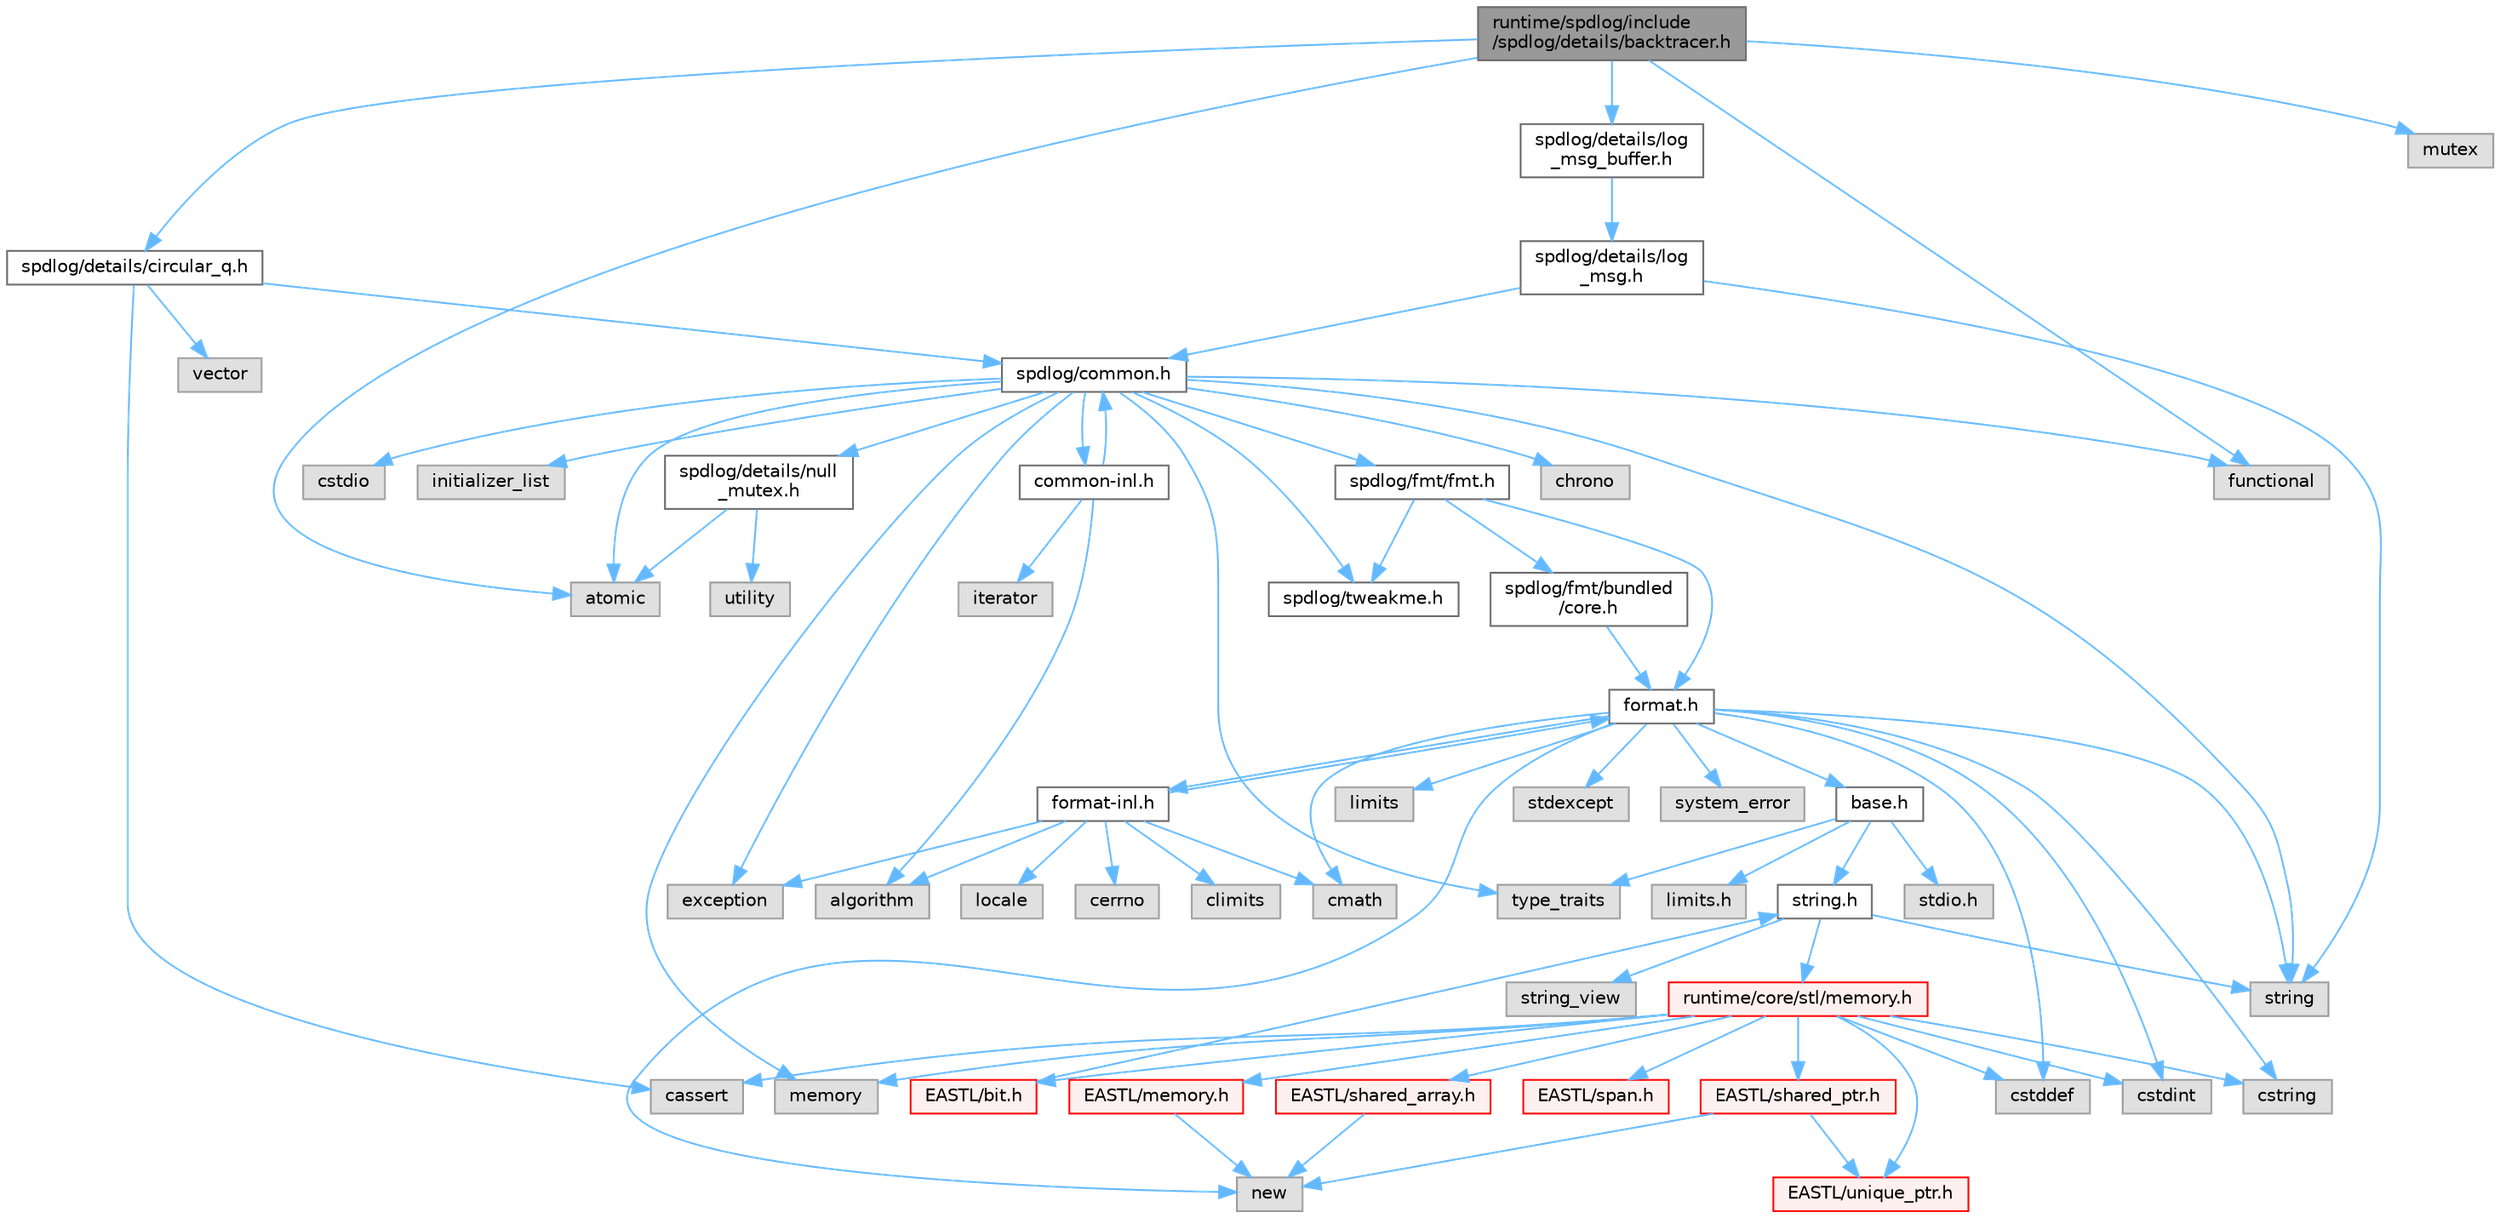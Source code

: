 digraph "runtime/spdlog/include/spdlog/details/backtracer.h"
{
 // LATEX_PDF_SIZE
  bgcolor="transparent";
  edge [fontname=Helvetica,fontsize=10,labelfontname=Helvetica,labelfontsize=10];
  node [fontname=Helvetica,fontsize=10,shape=box,height=0.2,width=0.4];
  Node1 [id="Node000001",label="runtime/spdlog/include\l/spdlog/details/backtracer.h",height=0.2,width=0.4,color="gray40", fillcolor="grey60", style="filled", fontcolor="black",tooltip=" "];
  Node1 -> Node2 [id="edge75_Node000001_Node000002",color="steelblue1",style="solid",tooltip=" "];
  Node2 [id="Node000002",label="spdlog/details/circular_q.h",height=0.2,width=0.4,color="grey40", fillcolor="white", style="filled",URL="$circular__q_8h.html",tooltip=" "];
  Node2 -> Node3 [id="edge76_Node000002_Node000003",color="steelblue1",style="solid",tooltip=" "];
  Node3 [id="Node000003",label="cassert",height=0.2,width=0.4,color="grey60", fillcolor="#E0E0E0", style="filled",tooltip=" "];
  Node2 -> Node4 [id="edge77_Node000002_Node000004",color="steelblue1",style="solid",tooltip=" "];
  Node4 [id="Node000004",label="vector",height=0.2,width=0.4,color="grey60", fillcolor="#E0E0E0", style="filled",tooltip=" "];
  Node2 -> Node5 [id="edge78_Node000002_Node000005",color="steelblue1",style="solid",tooltip=" "];
  Node5 [id="Node000005",label="spdlog/common.h",height=0.2,width=0.4,color="grey40", fillcolor="white", style="filled",URL="$common_8h.html",tooltip=" "];
  Node5 -> Node6 [id="edge79_Node000005_Node000006",color="steelblue1",style="solid",tooltip=" "];
  Node6 [id="Node000006",label="spdlog/details/null\l_mutex.h",height=0.2,width=0.4,color="grey40", fillcolor="white", style="filled",URL="$null__mutex_8h.html",tooltip=" "];
  Node6 -> Node7 [id="edge80_Node000006_Node000007",color="steelblue1",style="solid",tooltip=" "];
  Node7 [id="Node000007",label="atomic",height=0.2,width=0.4,color="grey60", fillcolor="#E0E0E0", style="filled",tooltip=" "];
  Node6 -> Node8 [id="edge81_Node000006_Node000008",color="steelblue1",style="solid",tooltip=" "];
  Node8 [id="Node000008",label="utility",height=0.2,width=0.4,color="grey60", fillcolor="#E0E0E0", style="filled",tooltip=" "];
  Node5 -> Node9 [id="edge82_Node000005_Node000009",color="steelblue1",style="solid",tooltip=" "];
  Node9 [id="Node000009",label="spdlog/tweakme.h",height=0.2,width=0.4,color="grey40", fillcolor="white", style="filled",URL="$tweakme_8h.html",tooltip=" "];
  Node5 -> Node7 [id="edge83_Node000005_Node000007",color="steelblue1",style="solid",tooltip=" "];
  Node5 -> Node10 [id="edge84_Node000005_Node000010",color="steelblue1",style="solid",tooltip=" "];
  Node10 [id="Node000010",label="chrono",height=0.2,width=0.4,color="grey60", fillcolor="#E0E0E0", style="filled",tooltip=" "];
  Node5 -> Node11 [id="edge85_Node000005_Node000011",color="steelblue1",style="solid",tooltip=" "];
  Node11 [id="Node000011",label="cstdio",height=0.2,width=0.4,color="grey60", fillcolor="#E0E0E0", style="filled",tooltip=" "];
  Node5 -> Node12 [id="edge86_Node000005_Node000012",color="steelblue1",style="solid",tooltip=" "];
  Node12 [id="Node000012",label="exception",height=0.2,width=0.4,color="grey60", fillcolor="#E0E0E0", style="filled",tooltip=" "];
  Node5 -> Node13 [id="edge87_Node000005_Node000013",color="steelblue1",style="solid",tooltip=" "];
  Node13 [id="Node000013",label="functional",height=0.2,width=0.4,color="grey60", fillcolor="#E0E0E0", style="filled",tooltip=" "];
  Node5 -> Node14 [id="edge88_Node000005_Node000014",color="steelblue1",style="solid",tooltip=" "];
  Node14 [id="Node000014",label="initializer_list",height=0.2,width=0.4,color="grey60", fillcolor="#E0E0E0", style="filled",tooltip=" "];
  Node5 -> Node15 [id="edge89_Node000005_Node000015",color="steelblue1",style="solid",tooltip=" "];
  Node15 [id="Node000015",label="memory",height=0.2,width=0.4,color="grey60", fillcolor="#E0E0E0", style="filled",tooltip=" "];
  Node5 -> Node16 [id="edge90_Node000005_Node000016",color="steelblue1",style="solid",tooltip=" "];
  Node16 [id="Node000016",label="string",height=0.2,width=0.4,color="grey60", fillcolor="#E0E0E0", style="filled",tooltip=" "];
  Node5 -> Node17 [id="edge91_Node000005_Node000017",color="steelblue1",style="solid",tooltip=" "];
  Node17 [id="Node000017",label="type_traits",height=0.2,width=0.4,color="grey60", fillcolor="#E0E0E0", style="filled",tooltip=" "];
  Node5 -> Node18 [id="edge92_Node000005_Node000018",color="steelblue1",style="solid",tooltip=" "];
  Node18 [id="Node000018",label="spdlog/fmt/fmt.h",height=0.2,width=0.4,color="grey40", fillcolor="white", style="filled",URL="$fmt_8h.html",tooltip=" "];
  Node18 -> Node9 [id="edge93_Node000018_Node000009",color="steelblue1",style="solid",tooltip=" "];
  Node18 -> Node19 [id="edge94_Node000018_Node000019",color="steelblue1",style="solid",tooltip=" "];
  Node19 [id="Node000019",label="spdlog/fmt/bundled\l/core.h",height=0.2,width=0.4,color="grey40", fillcolor="white", style="filled",URL="$core_8h.html",tooltip=" "];
  Node19 -> Node20 [id="edge95_Node000019_Node000020",color="steelblue1",style="solid",tooltip=" "];
  Node20 [id="Node000020",label="format.h",height=0.2,width=0.4,color="grey40", fillcolor="white", style="filled",URL="$spdlog_2include_2spdlog_2fmt_2bundled_2format_8h.html",tooltip=" "];
  Node20 -> Node21 [id="edge96_Node000020_Node000021",color="steelblue1",style="solid",tooltip=" "];
  Node21 [id="Node000021",label="base.h",height=0.2,width=0.4,color="grey40", fillcolor="white", style="filled",URL="$base_8h.html",tooltip=" "];
  Node21 -> Node22 [id="edge97_Node000021_Node000022",color="steelblue1",style="solid",tooltip=" "];
  Node22 [id="Node000022",label="limits.h",height=0.2,width=0.4,color="grey60", fillcolor="#E0E0E0", style="filled",tooltip=" "];
  Node21 -> Node23 [id="edge98_Node000021_Node000023",color="steelblue1",style="solid",tooltip=" "];
  Node23 [id="Node000023",label="stdio.h",height=0.2,width=0.4,color="grey60", fillcolor="#E0E0E0", style="filled",tooltip=" "];
  Node21 -> Node24 [id="edge99_Node000021_Node000024",color="steelblue1",style="solid",tooltip=" "];
  Node24 [id="Node000024",label="string.h",height=0.2,width=0.4,color="grey40", fillcolor="white", style="filled",URL="$string_8h.html",tooltip=" "];
  Node24 -> Node16 [id="edge100_Node000024_Node000016",color="steelblue1",style="solid",tooltip=" "];
  Node24 -> Node25 [id="edge101_Node000024_Node000025",color="steelblue1",style="solid",tooltip=" "];
  Node25 [id="Node000025",label="string_view",height=0.2,width=0.4,color="grey60", fillcolor="#E0E0E0", style="filled",tooltip=" "];
  Node24 -> Node26 [id="edge102_Node000024_Node000026",color="steelblue1",style="solid",tooltip=" "];
  Node26 [id="Node000026",label="runtime/core/stl/memory.h",height=0.2,width=0.4,color="red", fillcolor="#FFF0F0", style="filled",URL="$core_2stl_2memory_8h.html",tooltip=" "];
  Node26 -> Node27 [id="edge103_Node000026_Node000027",color="steelblue1",style="solid",tooltip=" "];
  Node27 [id="Node000027",label="cstddef",height=0.2,width=0.4,color="grey60", fillcolor="#E0E0E0", style="filled",tooltip=" "];
  Node26 -> Node28 [id="edge104_Node000026_Node000028",color="steelblue1",style="solid",tooltip=" "];
  Node28 [id="Node000028",label="cstdint",height=0.2,width=0.4,color="grey60", fillcolor="#E0E0E0", style="filled",tooltip=" "];
  Node26 -> Node3 [id="edge105_Node000026_Node000003",color="steelblue1",style="solid",tooltip=" "];
  Node26 -> Node15 [id="edge106_Node000026_Node000015",color="steelblue1",style="solid",tooltip=" "];
  Node26 -> Node29 [id="edge107_Node000026_Node000029",color="steelblue1",style="solid",tooltip=" "];
  Node29 [id="Node000029",label="cstring",height=0.2,width=0.4,color="grey60", fillcolor="#E0E0E0", style="filled",tooltip=" "];
  Node26 -> Node30 [id="edge108_Node000026_Node000030",color="steelblue1",style="solid",tooltip=" "];
  Node30 [id="Node000030",label="EASTL/bit.h",height=0.2,width=0.4,color="red", fillcolor="#FFF0F0", style="filled",URL="$bit_8h.html",tooltip=" "];
  Node30 -> Node24 [id="edge109_Node000030_Node000024",color="steelblue1",style="solid",tooltip=" "];
  Node26 -> Node50 [id="edge110_Node000026_Node000050",color="steelblue1",style="solid",tooltip=" "];
  Node50 [id="Node000050",label="EASTL/memory.h",height=0.2,width=0.4,color="red", fillcolor="#FFF0F0", style="filled",URL="$_e_a_s_t_l_2include_2_e_a_s_t_l_2memory_8h.html",tooltip=" "];
  Node50 -> Node65 [id="edge111_Node000050_Node000065",color="steelblue1",style="solid",tooltip=" "];
  Node65 [id="Node000065",label="new",height=0.2,width=0.4,color="grey60", fillcolor="#E0E0E0", style="filled",tooltip=" "];
  Node26 -> Node77 [id="edge112_Node000026_Node000077",color="steelblue1",style="solid",tooltip=" "];
  Node77 [id="Node000077",label="EASTL/shared_array.h",height=0.2,width=0.4,color="red", fillcolor="#FFF0F0", style="filled",URL="$shared__array_8h.html",tooltip=" "];
  Node77 -> Node65 [id="edge113_Node000077_Node000065",color="steelblue1",style="solid",tooltip=" "];
  Node26 -> Node79 [id="edge114_Node000026_Node000079",color="steelblue1",style="solid",tooltip=" "];
  Node79 [id="Node000079",label="EASTL/unique_ptr.h",height=0.2,width=0.4,color="red", fillcolor="#FFF0F0", style="filled",URL="$unique__ptr_8h.html",tooltip=" "];
  Node26 -> Node82 [id="edge115_Node000026_Node000082",color="steelblue1",style="solid",tooltip=" "];
  Node82 [id="Node000082",label="EASTL/shared_ptr.h",height=0.2,width=0.4,color="red", fillcolor="#FFF0F0", style="filled",URL="$shared__ptr_8h.html",tooltip=" "];
  Node82 -> Node79 [id="edge116_Node000082_Node000079",color="steelblue1",style="solid",tooltip=" "];
  Node82 -> Node65 [id="edge117_Node000082_Node000065",color="steelblue1",style="solid",tooltip=" "];
  Node26 -> Node162 [id="edge118_Node000026_Node000162",color="steelblue1",style="solid",tooltip=" "];
  Node162 [id="Node000162",label="EASTL/span.h",height=0.2,width=0.4,color="red", fillcolor="#FFF0F0", style="filled",URL="$span_8h.html",tooltip=" "];
  Node21 -> Node17 [id="edge119_Node000021_Node000017",color="steelblue1",style="solid",tooltip=" "];
  Node20 -> Node167 [id="edge120_Node000020_Node000167",color="steelblue1",style="solid",tooltip=" "];
  Node167 [id="Node000167",label="cmath",height=0.2,width=0.4,color="grey60", fillcolor="#E0E0E0", style="filled",tooltip=" "];
  Node20 -> Node27 [id="edge121_Node000020_Node000027",color="steelblue1",style="solid",tooltip=" "];
  Node20 -> Node28 [id="edge122_Node000020_Node000028",color="steelblue1",style="solid",tooltip=" "];
  Node20 -> Node29 [id="edge123_Node000020_Node000029",color="steelblue1",style="solid",tooltip=" "];
  Node20 -> Node168 [id="edge124_Node000020_Node000168",color="steelblue1",style="solid",tooltip=" "];
  Node168 [id="Node000168",label="limits",height=0.2,width=0.4,color="grey60", fillcolor="#E0E0E0", style="filled",tooltip=" "];
  Node20 -> Node65 [id="edge125_Node000020_Node000065",color="steelblue1",style="solid",tooltip=" "];
  Node20 -> Node169 [id="edge126_Node000020_Node000169",color="steelblue1",style="solid",tooltip=" "];
  Node169 [id="Node000169",label="stdexcept",height=0.2,width=0.4,color="grey60", fillcolor="#E0E0E0", style="filled",tooltip=" "];
  Node20 -> Node16 [id="edge127_Node000020_Node000016",color="steelblue1",style="solid",tooltip=" "];
  Node20 -> Node170 [id="edge128_Node000020_Node000170",color="steelblue1",style="solid",tooltip=" "];
  Node170 [id="Node000170",label="system_error",height=0.2,width=0.4,color="grey60", fillcolor="#E0E0E0", style="filled",tooltip=" "];
  Node20 -> Node171 [id="edge129_Node000020_Node000171",color="steelblue1",style="solid",tooltip=" "];
  Node171 [id="Node000171",label="format-inl.h",height=0.2,width=0.4,color="grey40", fillcolor="white", style="filled",URL="$format-inl_8h.html",tooltip=" "];
  Node171 -> Node172 [id="edge130_Node000171_Node000172",color="steelblue1",style="solid",tooltip=" "];
  Node172 [id="Node000172",label="algorithm",height=0.2,width=0.4,color="grey60", fillcolor="#E0E0E0", style="filled",tooltip=" "];
  Node171 -> Node173 [id="edge131_Node000171_Node000173",color="steelblue1",style="solid",tooltip=" "];
  Node173 [id="Node000173",label="cerrno",height=0.2,width=0.4,color="grey60", fillcolor="#E0E0E0", style="filled",tooltip=" "];
  Node171 -> Node174 [id="edge132_Node000171_Node000174",color="steelblue1",style="solid",tooltip=" "];
  Node174 [id="Node000174",label="climits",height=0.2,width=0.4,color="grey60", fillcolor="#E0E0E0", style="filled",tooltip=" "];
  Node171 -> Node167 [id="edge133_Node000171_Node000167",color="steelblue1",style="solid",tooltip=" "];
  Node171 -> Node12 [id="edge134_Node000171_Node000012",color="steelblue1",style="solid",tooltip=" "];
  Node171 -> Node20 [id="edge135_Node000171_Node000020",color="steelblue1",style="solid",tooltip=" "];
  Node171 -> Node175 [id="edge136_Node000171_Node000175",color="steelblue1",style="solid",tooltip=" "];
  Node175 [id="Node000175",label="locale",height=0.2,width=0.4,color="grey60", fillcolor="#E0E0E0", style="filled",tooltip=" "];
  Node18 -> Node20 [id="edge137_Node000018_Node000020",color="steelblue1",style="solid",tooltip=" "];
  Node5 -> Node176 [id="edge138_Node000005_Node000176",color="steelblue1",style="solid",tooltip=" "];
  Node176 [id="Node000176",label="common-inl.h",height=0.2,width=0.4,color="grey40", fillcolor="white", style="filled",URL="$common-inl_8h.html",tooltip=" "];
  Node176 -> Node5 [id="edge139_Node000176_Node000005",color="steelblue1",style="solid",tooltip=" "];
  Node176 -> Node172 [id="edge140_Node000176_Node000172",color="steelblue1",style="solid",tooltip=" "];
  Node176 -> Node177 [id="edge141_Node000176_Node000177",color="steelblue1",style="solid",tooltip=" "];
  Node177 [id="Node000177",label="iterator",height=0.2,width=0.4,color="grey60", fillcolor="#E0E0E0", style="filled",tooltip=" "];
  Node1 -> Node178 [id="edge142_Node000001_Node000178",color="steelblue1",style="solid",tooltip=" "];
  Node178 [id="Node000178",label="spdlog/details/log\l_msg_buffer.h",height=0.2,width=0.4,color="grey40", fillcolor="white", style="filled",URL="$log__msg__buffer_8h.html",tooltip=" "];
  Node178 -> Node179 [id="edge143_Node000178_Node000179",color="steelblue1",style="solid",tooltip=" "];
  Node179 [id="Node000179",label="spdlog/details/log\l_msg.h",height=0.2,width=0.4,color="grey40", fillcolor="white", style="filled",URL="$log__msg_8h.html",tooltip=" "];
  Node179 -> Node5 [id="edge144_Node000179_Node000005",color="steelblue1",style="solid",tooltip=" "];
  Node179 -> Node16 [id="edge145_Node000179_Node000016",color="steelblue1",style="solid",tooltip=" "];
  Node1 -> Node7 [id="edge146_Node000001_Node000007",color="steelblue1",style="solid",tooltip=" "];
  Node1 -> Node13 [id="edge147_Node000001_Node000013",color="steelblue1",style="solid",tooltip=" "];
  Node1 -> Node180 [id="edge148_Node000001_Node000180",color="steelblue1",style="solid",tooltip=" "];
  Node180 [id="Node000180",label="mutex",height=0.2,width=0.4,color="grey60", fillcolor="#E0E0E0", style="filled",tooltip=" "];
}
